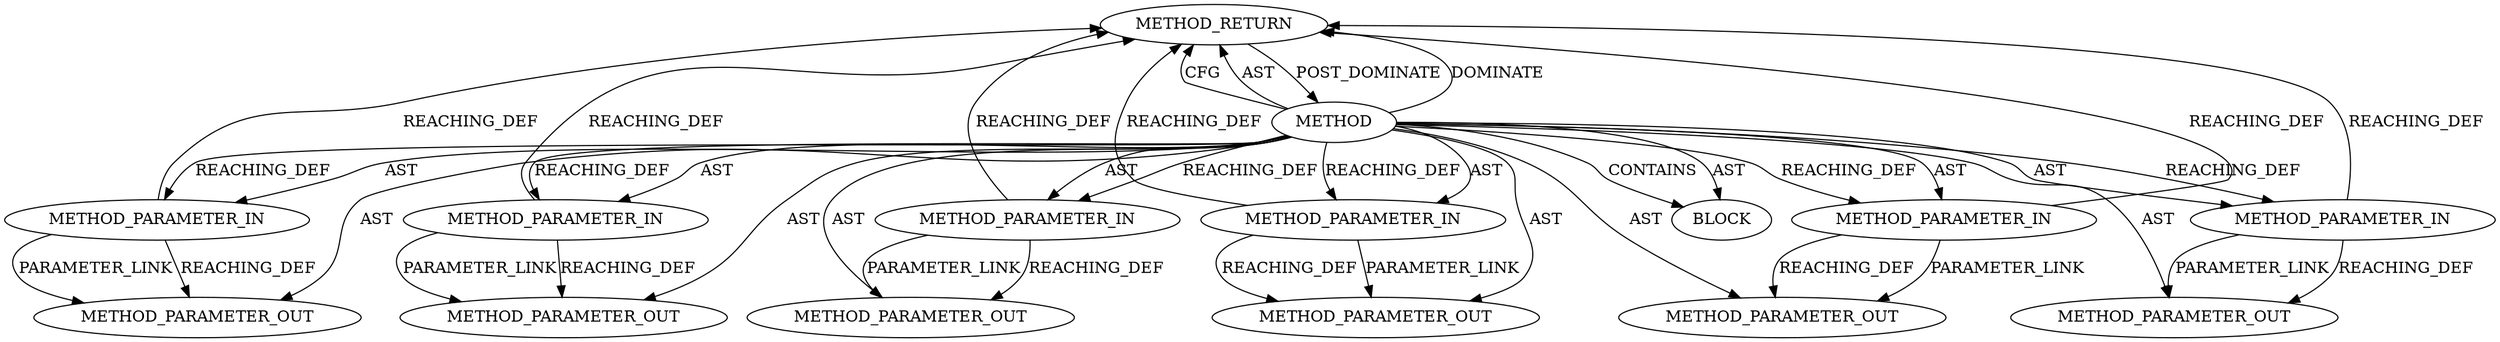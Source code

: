 digraph {
  20476 [label=METHOD_RETURN ORDER=2 CODE="RET" TYPE_FULL_NAME="ANY" EVALUATION_STRATEGY="BY_VALUE"]
  20475 [label=BLOCK ORDER=1 ARGUMENT_INDEX=1 CODE="<empty>" TYPE_FULL_NAME="ANY"]
  22193 [label=METHOD_PARAMETER_OUT ORDER=1 CODE="p1" IS_VARIADIC=false TYPE_FULL_NAME="ANY" EVALUATION_STRATEGY="BY_VALUE" INDEX=1 NAME="p1"]
  22195 [label=METHOD_PARAMETER_OUT ORDER=3 CODE="p3" IS_VARIADIC=false TYPE_FULL_NAME="ANY" EVALUATION_STRATEGY="BY_VALUE" INDEX=3 NAME="p3"]
  20473 [label=METHOD_PARAMETER_IN ORDER=5 CODE="p5" IS_VARIADIC=false TYPE_FULL_NAME="ANY" EVALUATION_STRATEGY="BY_VALUE" INDEX=5 NAME="p5"]
  20472 [label=METHOD_PARAMETER_IN ORDER=4 CODE="p4" IS_VARIADIC=false TYPE_FULL_NAME="ANY" EVALUATION_STRATEGY="BY_VALUE" INDEX=4 NAME="p4"]
  20470 [label=METHOD_PARAMETER_IN ORDER=2 CODE="p2" IS_VARIADIC=false TYPE_FULL_NAME="ANY" EVALUATION_STRATEGY="BY_VALUE" INDEX=2 NAME="p2"]
  22194 [label=METHOD_PARAMETER_OUT ORDER=2 CODE="p2" IS_VARIADIC=false TYPE_FULL_NAME="ANY" EVALUATION_STRATEGY="BY_VALUE" INDEX=2 NAME="p2"]
  22198 [label=METHOD_PARAMETER_OUT ORDER=6 CODE="p6" IS_VARIADIC=false TYPE_FULL_NAME="ANY" EVALUATION_STRATEGY="BY_VALUE" INDEX=6 NAME="p6"]
  20474 [label=METHOD_PARAMETER_IN ORDER=6 CODE="p6" IS_VARIADIC=false TYPE_FULL_NAME="ANY" EVALUATION_STRATEGY="BY_VALUE" INDEX=6 NAME="p6"]
  20468 [label=METHOD AST_PARENT_TYPE="NAMESPACE_BLOCK" AST_PARENT_FULL_NAME="<global>" ORDER=0 CODE="<empty>" FULL_NAME="setsockopt" IS_EXTERNAL=true FILENAME="<empty>" SIGNATURE="" NAME="setsockopt"]
  22196 [label=METHOD_PARAMETER_OUT ORDER=4 CODE="p4" IS_VARIADIC=false TYPE_FULL_NAME="ANY" EVALUATION_STRATEGY="BY_VALUE" INDEX=4 NAME="p4"]
  20469 [label=METHOD_PARAMETER_IN ORDER=1 CODE="p1" IS_VARIADIC=false TYPE_FULL_NAME="ANY" EVALUATION_STRATEGY="BY_VALUE" INDEX=1 NAME="p1"]
  20471 [label=METHOD_PARAMETER_IN ORDER=3 CODE="p3" IS_VARIADIC=false TYPE_FULL_NAME="ANY" EVALUATION_STRATEGY="BY_VALUE" INDEX=3 NAME="p3"]
  22197 [label=METHOD_PARAMETER_OUT ORDER=5 CODE="p5" IS_VARIADIC=false TYPE_FULL_NAME="ANY" EVALUATION_STRATEGY="BY_VALUE" INDEX=5 NAME="p5"]
  20473 -> 22197 [label=PARAMETER_LINK ]
  20468 -> 20469 [label=AST ]
  20468 -> 22195 [label=AST ]
  20476 -> 20468 [label=POST_DOMINATE ]
  20468 -> 20476 [label=DOMINATE ]
  20473 -> 20476 [label=REACHING_DEF VARIABLE="p5"]
  20468 -> 20470 [label=AST ]
  20468 -> 20475 [label=AST ]
  20471 -> 22195 [label=PARAMETER_LINK ]
  20469 -> 22193 [label=PARAMETER_LINK ]
  20471 -> 20476 [label=REACHING_DEF VARIABLE="p3"]
  20469 -> 20476 [label=REACHING_DEF VARIABLE="p1"]
  20468 -> 20471 [label=AST ]
  20471 -> 22195 [label=REACHING_DEF VARIABLE="p3"]
  20468 -> 20475 [label=CONTAINS ]
  20469 -> 22193 [label=REACHING_DEF VARIABLE="p1"]
  20468 -> 20471 [label=REACHING_DEF VARIABLE=""]
  20472 -> 20476 [label=REACHING_DEF VARIABLE="p4"]
  20470 -> 22194 [label=PARAMETER_LINK ]
  20468 -> 22194 [label=AST ]
  20468 -> 20473 [label=AST ]
  20472 -> 22196 [label=PARAMETER_LINK ]
  20468 -> 22196 [label=AST ]
  20468 -> 20473 [label=REACHING_DEF VARIABLE=""]
  20468 -> 20474 [label=AST ]
  20468 -> 22197 [label=AST ]
  20473 -> 22197 [label=REACHING_DEF VARIABLE="p5"]
  20468 -> 20476 [label=CFG ]
  20474 -> 22198 [label=PARAMETER_LINK ]
  20470 -> 22194 [label=REACHING_DEF VARIABLE="p2"]
  20468 -> 22198 [label=AST ]
  20468 -> 20472 [label=REACHING_DEF VARIABLE=""]
  20474 -> 20476 [label=REACHING_DEF VARIABLE="p6"]
  20474 -> 22198 [label=REACHING_DEF VARIABLE="p6"]
  20468 -> 22193 [label=AST ]
  20468 -> 20472 [label=AST ]
  20470 -> 20476 [label=REACHING_DEF VARIABLE="p2"]
  20472 -> 22196 [label=REACHING_DEF VARIABLE="p4"]
  20468 -> 20470 [label=REACHING_DEF VARIABLE=""]
  20468 -> 20474 [label=REACHING_DEF VARIABLE=""]
  20468 -> 20469 [label=REACHING_DEF VARIABLE=""]
  20468 -> 20476 [label=AST ]
}
